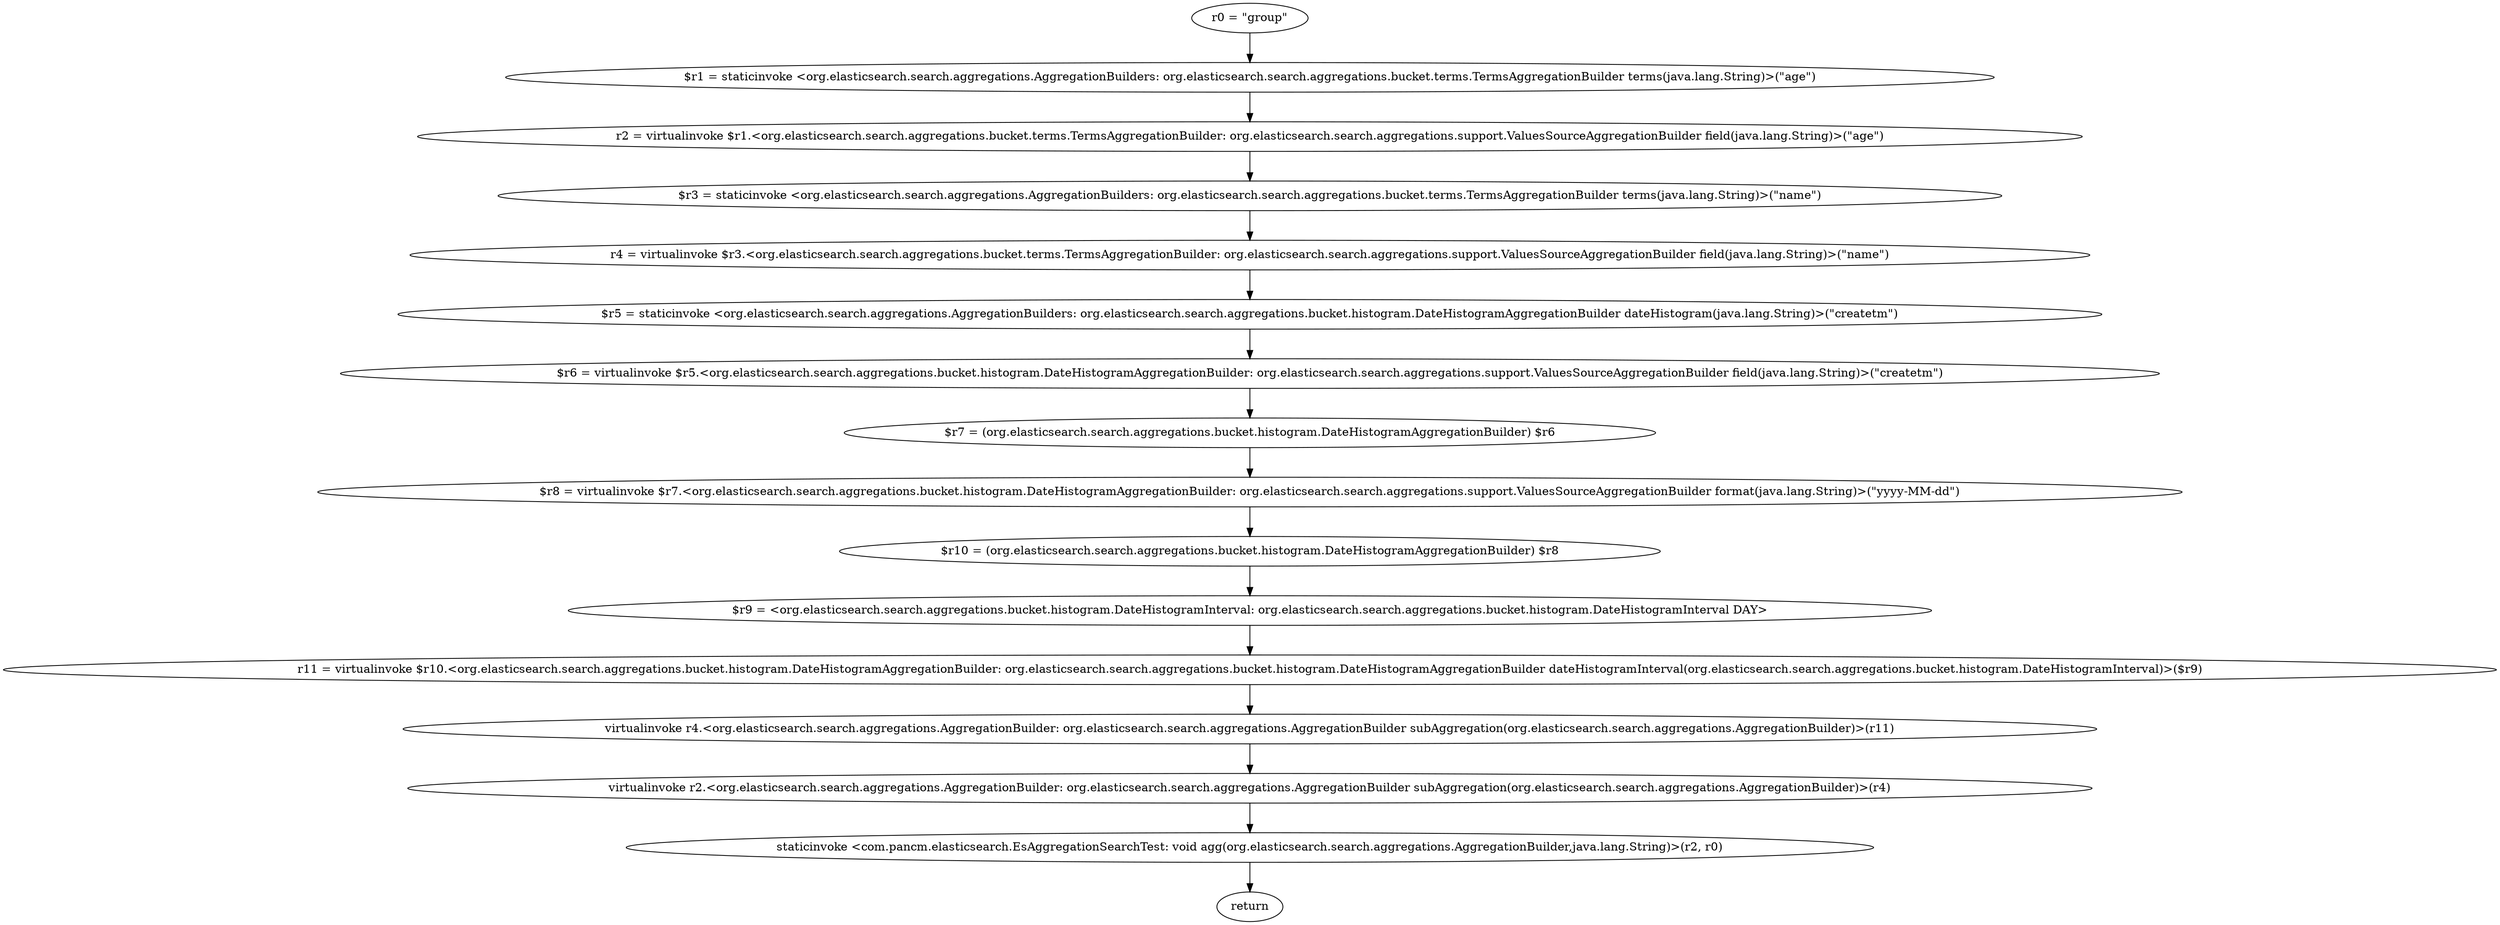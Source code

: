 digraph "unitGraph" {
    "r0 = \"group\""
    "$r1 = staticinvoke <org.elasticsearch.search.aggregations.AggregationBuilders: org.elasticsearch.search.aggregations.bucket.terms.TermsAggregationBuilder terms(java.lang.String)>(\"age\")"
    "r2 = virtualinvoke $r1.<org.elasticsearch.search.aggregations.bucket.terms.TermsAggregationBuilder: org.elasticsearch.search.aggregations.support.ValuesSourceAggregationBuilder field(java.lang.String)>(\"age\")"
    "$r3 = staticinvoke <org.elasticsearch.search.aggregations.AggregationBuilders: org.elasticsearch.search.aggregations.bucket.terms.TermsAggregationBuilder terms(java.lang.String)>(\"name\")"
    "r4 = virtualinvoke $r3.<org.elasticsearch.search.aggregations.bucket.terms.TermsAggregationBuilder: org.elasticsearch.search.aggregations.support.ValuesSourceAggregationBuilder field(java.lang.String)>(\"name\")"
    "$r5 = staticinvoke <org.elasticsearch.search.aggregations.AggregationBuilders: org.elasticsearch.search.aggregations.bucket.histogram.DateHistogramAggregationBuilder dateHistogram(java.lang.String)>(\"createtm\")"
    "$r6 = virtualinvoke $r5.<org.elasticsearch.search.aggregations.bucket.histogram.DateHistogramAggregationBuilder: org.elasticsearch.search.aggregations.support.ValuesSourceAggregationBuilder field(java.lang.String)>(\"createtm\")"
    "$r7 = (org.elasticsearch.search.aggregations.bucket.histogram.DateHistogramAggregationBuilder) $r6"
    "$r8 = virtualinvoke $r7.<org.elasticsearch.search.aggregations.bucket.histogram.DateHistogramAggregationBuilder: org.elasticsearch.search.aggregations.support.ValuesSourceAggregationBuilder format(java.lang.String)>(\"yyyy-MM-dd\")"
    "$r10 = (org.elasticsearch.search.aggregations.bucket.histogram.DateHistogramAggregationBuilder) $r8"
    "$r9 = <org.elasticsearch.search.aggregations.bucket.histogram.DateHistogramInterval: org.elasticsearch.search.aggregations.bucket.histogram.DateHistogramInterval DAY>"
    "r11 = virtualinvoke $r10.<org.elasticsearch.search.aggregations.bucket.histogram.DateHistogramAggregationBuilder: org.elasticsearch.search.aggregations.bucket.histogram.DateHistogramAggregationBuilder dateHistogramInterval(org.elasticsearch.search.aggregations.bucket.histogram.DateHistogramInterval)>($r9)"
    "virtualinvoke r4.<org.elasticsearch.search.aggregations.AggregationBuilder: org.elasticsearch.search.aggregations.AggregationBuilder subAggregation(org.elasticsearch.search.aggregations.AggregationBuilder)>(r11)"
    "virtualinvoke r2.<org.elasticsearch.search.aggregations.AggregationBuilder: org.elasticsearch.search.aggregations.AggregationBuilder subAggregation(org.elasticsearch.search.aggregations.AggregationBuilder)>(r4)"
    "staticinvoke <com.pancm.elasticsearch.EsAggregationSearchTest: void agg(org.elasticsearch.search.aggregations.AggregationBuilder,java.lang.String)>(r2, r0)"
    "return"
    "r0 = \"group\""->"$r1 = staticinvoke <org.elasticsearch.search.aggregations.AggregationBuilders: org.elasticsearch.search.aggregations.bucket.terms.TermsAggregationBuilder terms(java.lang.String)>(\"age\")";
    "$r1 = staticinvoke <org.elasticsearch.search.aggregations.AggregationBuilders: org.elasticsearch.search.aggregations.bucket.terms.TermsAggregationBuilder terms(java.lang.String)>(\"age\")"->"r2 = virtualinvoke $r1.<org.elasticsearch.search.aggregations.bucket.terms.TermsAggregationBuilder: org.elasticsearch.search.aggregations.support.ValuesSourceAggregationBuilder field(java.lang.String)>(\"age\")";
    "r2 = virtualinvoke $r1.<org.elasticsearch.search.aggregations.bucket.terms.TermsAggregationBuilder: org.elasticsearch.search.aggregations.support.ValuesSourceAggregationBuilder field(java.lang.String)>(\"age\")"->"$r3 = staticinvoke <org.elasticsearch.search.aggregations.AggregationBuilders: org.elasticsearch.search.aggregations.bucket.terms.TermsAggregationBuilder terms(java.lang.String)>(\"name\")";
    "$r3 = staticinvoke <org.elasticsearch.search.aggregations.AggregationBuilders: org.elasticsearch.search.aggregations.bucket.terms.TermsAggregationBuilder terms(java.lang.String)>(\"name\")"->"r4 = virtualinvoke $r3.<org.elasticsearch.search.aggregations.bucket.terms.TermsAggregationBuilder: org.elasticsearch.search.aggregations.support.ValuesSourceAggregationBuilder field(java.lang.String)>(\"name\")";
    "r4 = virtualinvoke $r3.<org.elasticsearch.search.aggregations.bucket.terms.TermsAggregationBuilder: org.elasticsearch.search.aggregations.support.ValuesSourceAggregationBuilder field(java.lang.String)>(\"name\")"->"$r5 = staticinvoke <org.elasticsearch.search.aggregations.AggregationBuilders: org.elasticsearch.search.aggregations.bucket.histogram.DateHistogramAggregationBuilder dateHistogram(java.lang.String)>(\"createtm\")";
    "$r5 = staticinvoke <org.elasticsearch.search.aggregations.AggregationBuilders: org.elasticsearch.search.aggregations.bucket.histogram.DateHistogramAggregationBuilder dateHistogram(java.lang.String)>(\"createtm\")"->"$r6 = virtualinvoke $r5.<org.elasticsearch.search.aggregations.bucket.histogram.DateHistogramAggregationBuilder: org.elasticsearch.search.aggregations.support.ValuesSourceAggregationBuilder field(java.lang.String)>(\"createtm\")";
    "$r6 = virtualinvoke $r5.<org.elasticsearch.search.aggregations.bucket.histogram.DateHistogramAggregationBuilder: org.elasticsearch.search.aggregations.support.ValuesSourceAggregationBuilder field(java.lang.String)>(\"createtm\")"->"$r7 = (org.elasticsearch.search.aggregations.bucket.histogram.DateHistogramAggregationBuilder) $r6";
    "$r7 = (org.elasticsearch.search.aggregations.bucket.histogram.DateHistogramAggregationBuilder) $r6"->"$r8 = virtualinvoke $r7.<org.elasticsearch.search.aggregations.bucket.histogram.DateHistogramAggregationBuilder: org.elasticsearch.search.aggregations.support.ValuesSourceAggregationBuilder format(java.lang.String)>(\"yyyy-MM-dd\")";
    "$r8 = virtualinvoke $r7.<org.elasticsearch.search.aggregations.bucket.histogram.DateHistogramAggregationBuilder: org.elasticsearch.search.aggregations.support.ValuesSourceAggregationBuilder format(java.lang.String)>(\"yyyy-MM-dd\")"->"$r10 = (org.elasticsearch.search.aggregations.bucket.histogram.DateHistogramAggregationBuilder) $r8";
    "$r10 = (org.elasticsearch.search.aggregations.bucket.histogram.DateHistogramAggregationBuilder) $r8"->"$r9 = <org.elasticsearch.search.aggregations.bucket.histogram.DateHistogramInterval: org.elasticsearch.search.aggregations.bucket.histogram.DateHistogramInterval DAY>";
    "$r9 = <org.elasticsearch.search.aggregations.bucket.histogram.DateHistogramInterval: org.elasticsearch.search.aggregations.bucket.histogram.DateHistogramInterval DAY>"->"r11 = virtualinvoke $r10.<org.elasticsearch.search.aggregations.bucket.histogram.DateHistogramAggregationBuilder: org.elasticsearch.search.aggregations.bucket.histogram.DateHistogramAggregationBuilder dateHistogramInterval(org.elasticsearch.search.aggregations.bucket.histogram.DateHistogramInterval)>($r9)";
    "r11 = virtualinvoke $r10.<org.elasticsearch.search.aggregations.bucket.histogram.DateHistogramAggregationBuilder: org.elasticsearch.search.aggregations.bucket.histogram.DateHistogramAggregationBuilder dateHistogramInterval(org.elasticsearch.search.aggregations.bucket.histogram.DateHistogramInterval)>($r9)"->"virtualinvoke r4.<org.elasticsearch.search.aggregations.AggregationBuilder: org.elasticsearch.search.aggregations.AggregationBuilder subAggregation(org.elasticsearch.search.aggregations.AggregationBuilder)>(r11)";
    "virtualinvoke r4.<org.elasticsearch.search.aggregations.AggregationBuilder: org.elasticsearch.search.aggregations.AggregationBuilder subAggregation(org.elasticsearch.search.aggregations.AggregationBuilder)>(r11)"->"virtualinvoke r2.<org.elasticsearch.search.aggregations.AggregationBuilder: org.elasticsearch.search.aggregations.AggregationBuilder subAggregation(org.elasticsearch.search.aggregations.AggregationBuilder)>(r4)";
    "virtualinvoke r2.<org.elasticsearch.search.aggregations.AggregationBuilder: org.elasticsearch.search.aggregations.AggregationBuilder subAggregation(org.elasticsearch.search.aggregations.AggregationBuilder)>(r4)"->"staticinvoke <com.pancm.elasticsearch.EsAggregationSearchTest: void agg(org.elasticsearch.search.aggregations.AggregationBuilder,java.lang.String)>(r2, r0)";
    "staticinvoke <com.pancm.elasticsearch.EsAggregationSearchTest: void agg(org.elasticsearch.search.aggregations.AggregationBuilder,java.lang.String)>(r2, r0)"->"return";
}

